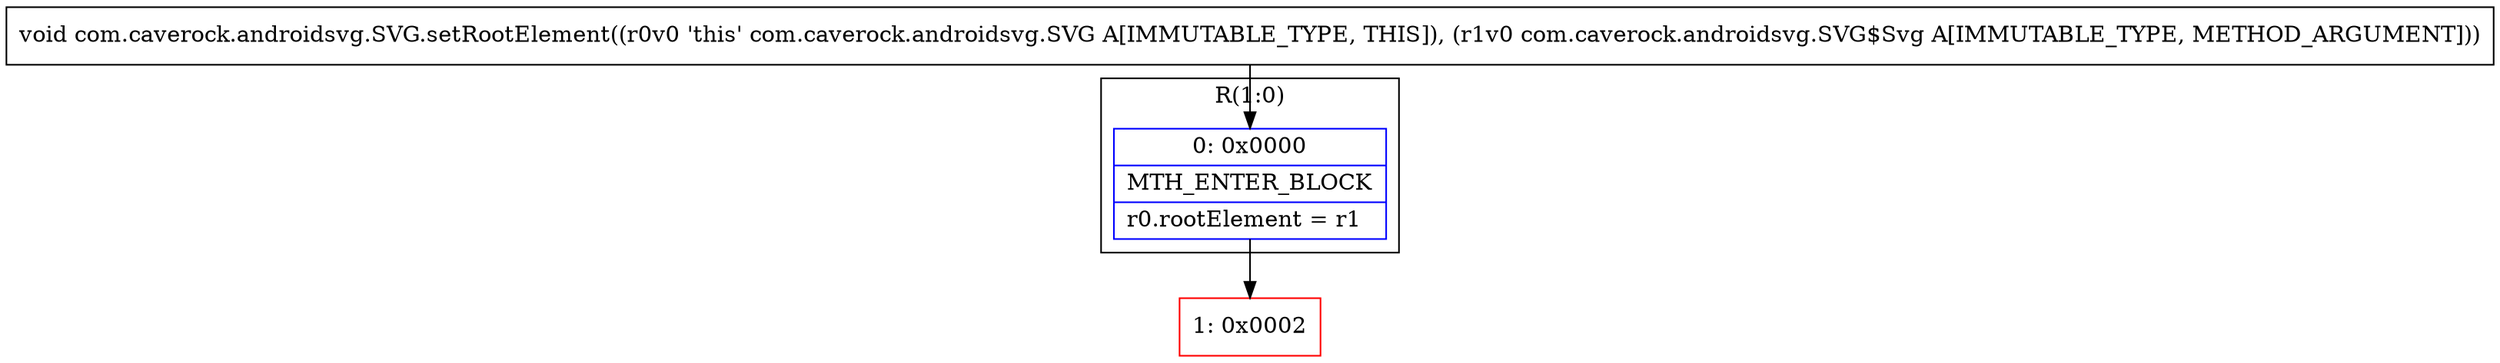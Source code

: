digraph "CFG forcom.caverock.androidsvg.SVG.setRootElement(Lcom\/caverock\/androidsvg\/SVG$Svg;)V" {
subgraph cluster_Region_712307246 {
label = "R(1:0)";
node [shape=record,color=blue];
Node_0 [shape=record,label="{0\:\ 0x0000|MTH_ENTER_BLOCK\l|r0.rootElement = r1\l}"];
}
Node_1 [shape=record,color=red,label="{1\:\ 0x0002}"];
MethodNode[shape=record,label="{void com.caverock.androidsvg.SVG.setRootElement((r0v0 'this' com.caverock.androidsvg.SVG A[IMMUTABLE_TYPE, THIS]), (r1v0 com.caverock.androidsvg.SVG$Svg A[IMMUTABLE_TYPE, METHOD_ARGUMENT])) }"];
MethodNode -> Node_0;
Node_0 -> Node_1;
}


